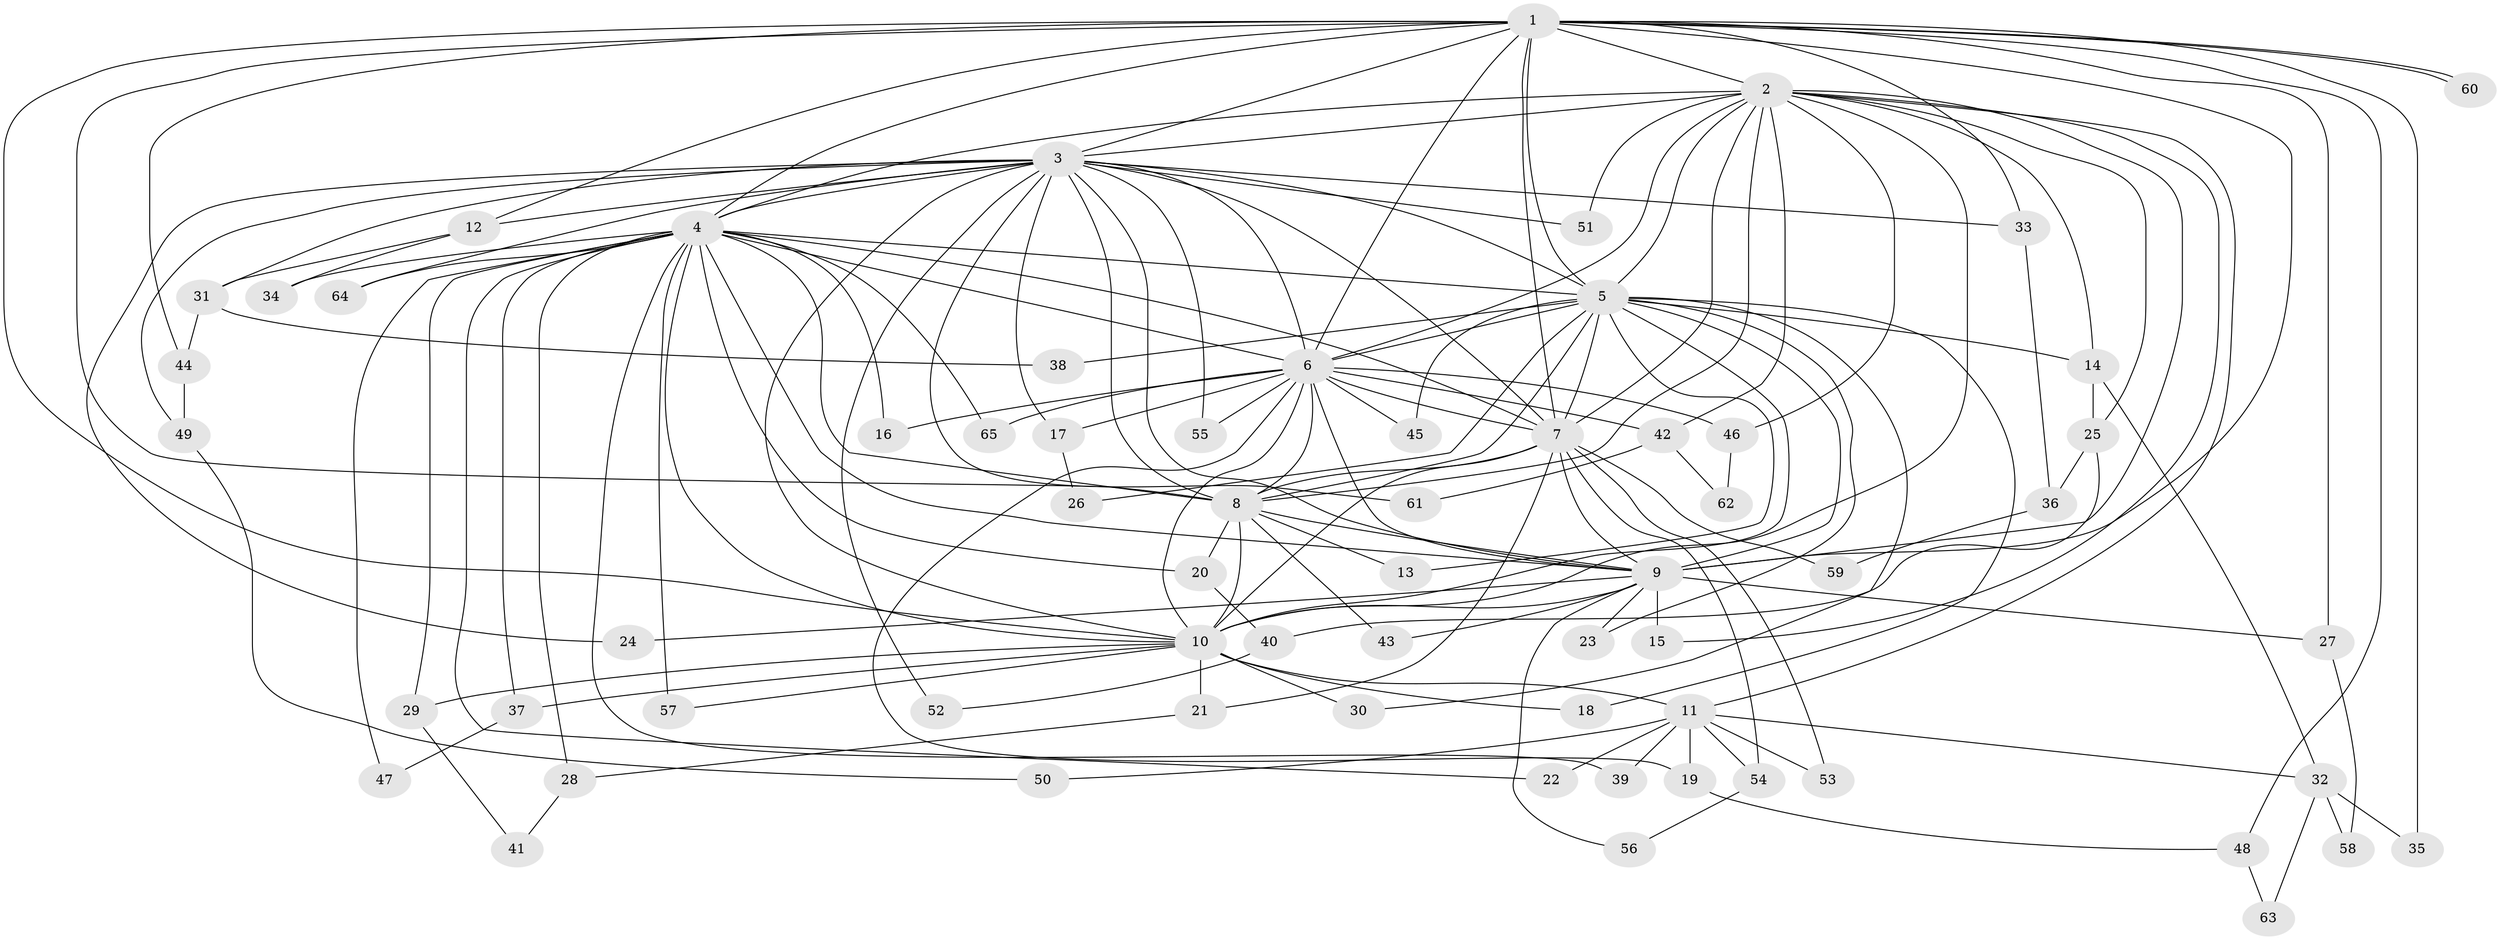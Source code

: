 // Generated by graph-tools (version 1.1) at 2025/25/03/09/25 03:25:53]
// undirected, 65 vertices, 155 edges
graph export_dot {
graph [start="1"]
  node [color=gray90,style=filled];
  1;
  2;
  3;
  4;
  5;
  6;
  7;
  8;
  9;
  10;
  11;
  12;
  13;
  14;
  15;
  16;
  17;
  18;
  19;
  20;
  21;
  22;
  23;
  24;
  25;
  26;
  27;
  28;
  29;
  30;
  31;
  32;
  33;
  34;
  35;
  36;
  37;
  38;
  39;
  40;
  41;
  42;
  43;
  44;
  45;
  46;
  47;
  48;
  49;
  50;
  51;
  52;
  53;
  54;
  55;
  56;
  57;
  58;
  59;
  60;
  61;
  62;
  63;
  64;
  65;
  1 -- 2;
  1 -- 3;
  1 -- 4;
  1 -- 5;
  1 -- 6;
  1 -- 7;
  1 -- 8;
  1 -- 9;
  1 -- 10;
  1 -- 12;
  1 -- 27;
  1 -- 33;
  1 -- 35;
  1 -- 44;
  1 -- 48;
  1 -- 60;
  1 -- 60;
  2 -- 3;
  2 -- 4;
  2 -- 5;
  2 -- 6;
  2 -- 7;
  2 -- 8;
  2 -- 9;
  2 -- 10;
  2 -- 11;
  2 -- 14;
  2 -- 15;
  2 -- 25;
  2 -- 42;
  2 -- 46;
  2 -- 51;
  3 -- 4;
  3 -- 5;
  3 -- 6;
  3 -- 7;
  3 -- 8;
  3 -- 9;
  3 -- 10;
  3 -- 12;
  3 -- 17;
  3 -- 24;
  3 -- 31;
  3 -- 33;
  3 -- 49;
  3 -- 51;
  3 -- 52;
  3 -- 55;
  3 -- 61;
  3 -- 64;
  4 -- 5;
  4 -- 6;
  4 -- 7;
  4 -- 8;
  4 -- 9;
  4 -- 10;
  4 -- 16;
  4 -- 20;
  4 -- 22;
  4 -- 28;
  4 -- 29;
  4 -- 34;
  4 -- 37;
  4 -- 39;
  4 -- 47;
  4 -- 57;
  4 -- 64;
  4 -- 65;
  5 -- 6;
  5 -- 7;
  5 -- 8;
  5 -- 9;
  5 -- 10;
  5 -- 13;
  5 -- 14;
  5 -- 18;
  5 -- 23;
  5 -- 26;
  5 -- 30;
  5 -- 38;
  5 -- 45;
  6 -- 7;
  6 -- 8;
  6 -- 9;
  6 -- 10;
  6 -- 16;
  6 -- 17;
  6 -- 19;
  6 -- 42;
  6 -- 45;
  6 -- 46;
  6 -- 55;
  6 -- 65;
  7 -- 8;
  7 -- 9;
  7 -- 10;
  7 -- 21;
  7 -- 53;
  7 -- 54;
  7 -- 59;
  8 -- 9;
  8 -- 10;
  8 -- 13;
  8 -- 20;
  8 -- 43;
  9 -- 10;
  9 -- 15;
  9 -- 23;
  9 -- 24;
  9 -- 27;
  9 -- 43;
  9 -- 56;
  10 -- 11;
  10 -- 18;
  10 -- 21;
  10 -- 29;
  10 -- 30;
  10 -- 37;
  10 -- 57;
  11 -- 19;
  11 -- 22;
  11 -- 32;
  11 -- 39;
  11 -- 50;
  11 -- 53;
  11 -- 54;
  12 -- 31;
  12 -- 34;
  14 -- 25;
  14 -- 32;
  17 -- 26;
  19 -- 48;
  20 -- 40;
  21 -- 28;
  25 -- 36;
  25 -- 40;
  27 -- 58;
  28 -- 41;
  29 -- 41;
  31 -- 38;
  31 -- 44;
  32 -- 35;
  32 -- 58;
  32 -- 63;
  33 -- 36;
  36 -- 59;
  37 -- 47;
  40 -- 52;
  42 -- 61;
  42 -- 62;
  44 -- 49;
  46 -- 62;
  48 -- 63;
  49 -- 50;
  54 -- 56;
}
